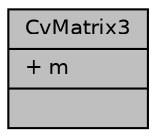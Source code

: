 digraph "CvMatrix3"
{
 // LATEX_PDF_SIZE
  edge [fontname="Helvetica",fontsize="10",labelfontname="Helvetica",labelfontsize="10"];
  node [fontname="Helvetica",fontsize="10",shape=record];
  Node1 [label="{CvMatrix3\n|+ m\l|}",height=0.2,width=0.4,color="black", fillcolor="grey75", style="filled", fontcolor="black",tooltip=" "];
}
